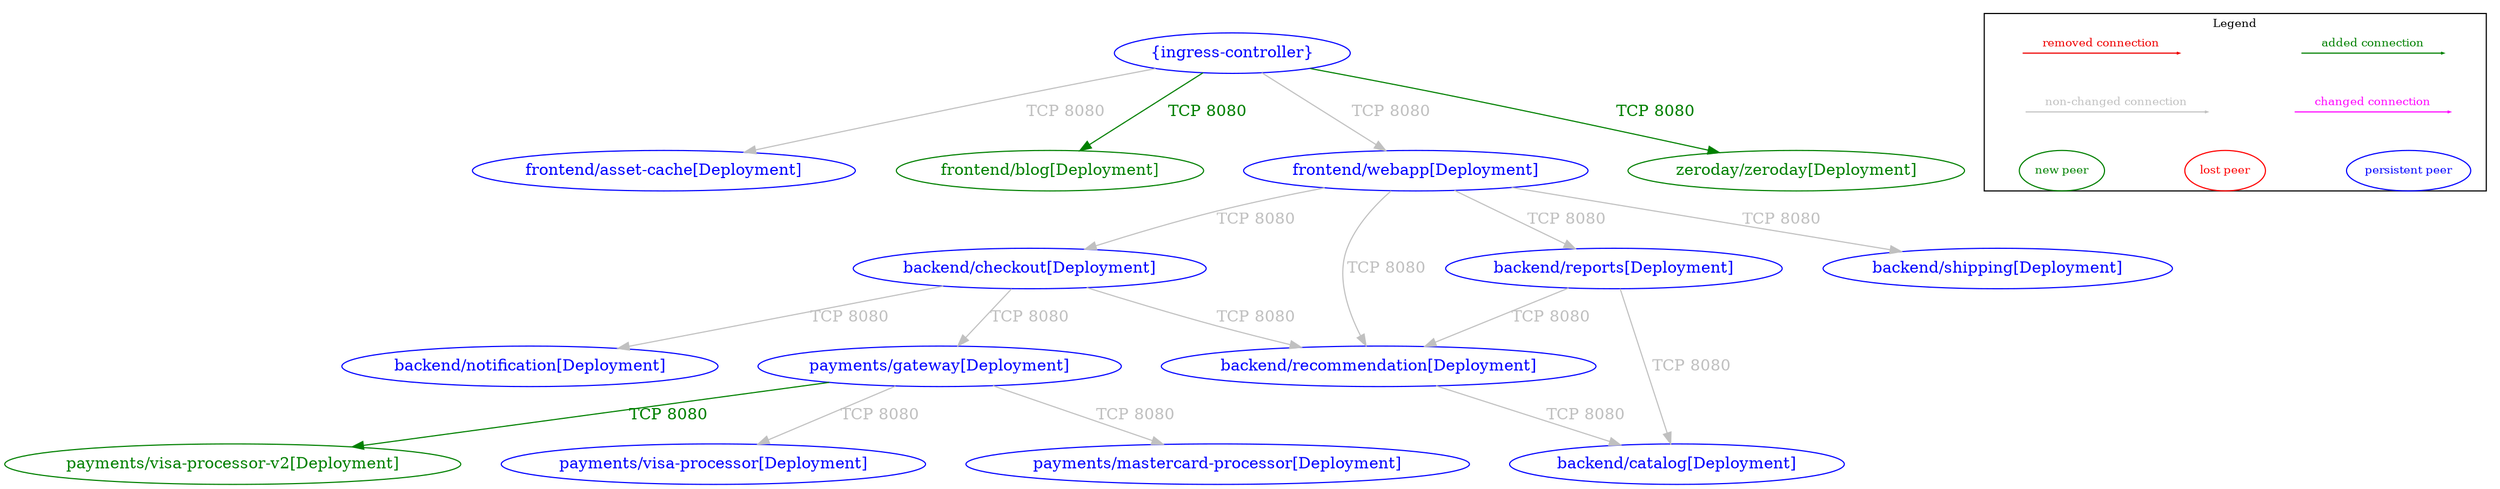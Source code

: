 digraph {
	"backend/catalog[Deployment]" [label="backend/catalog[Deployment]" color="blue" fontcolor="blue"]
	"backend/checkout[Deployment]" [label="backend/checkout[Deployment]" color="blue" fontcolor="blue"]
	"backend/notification[Deployment]" [label="backend/notification[Deployment]" color="blue" fontcolor="blue"]
	"backend/recommendation[Deployment]" [label="backend/recommendation[Deployment]" color="blue" fontcolor="blue"]
	"backend/reports[Deployment]" [label="backend/reports[Deployment]" color="blue" fontcolor="blue"]
	"backend/shipping[Deployment]" [label="backend/shipping[Deployment]" color="blue" fontcolor="blue"]
	"frontend/asset-cache[Deployment]" [label="frontend/asset-cache[Deployment]" color="blue" fontcolor="blue"]
	"frontend/blog[Deployment]" [label="frontend/blog[Deployment]" color="#008000" fontcolor="#008000"]
	"frontend/webapp[Deployment]" [label="frontend/webapp[Deployment]" color="blue" fontcolor="blue"]
	"payments/gateway[Deployment]" [label="payments/gateway[Deployment]" color="blue" fontcolor="blue"]
	"payments/mastercard-processor[Deployment]" [label="payments/mastercard-processor[Deployment]" color="blue" fontcolor="blue"]
	"payments/visa-processor-v2[Deployment]" [label="payments/visa-processor-v2[Deployment]" color="#008000" fontcolor="#008000"]
	"payments/visa-processor[Deployment]" [label="payments/visa-processor[Deployment]" color="blue" fontcolor="blue"]
	"zeroday/zeroday[Deployment]" [label="zeroday/zeroday[Deployment]" color="#008000" fontcolor="#008000"]
	"{ingress-controller}" [label="{ingress-controller}" color="blue" fontcolor="blue"]
	"backend/checkout[Deployment]" -> "backend/notification[Deployment]" [label="TCP 8080" color="grey" fontcolor="grey"]
	"backend/checkout[Deployment]" -> "backend/recommendation[Deployment]" [label="TCP 8080" color="grey" fontcolor="grey"]
	"backend/checkout[Deployment]" -> "payments/gateway[Deployment]" [label="TCP 8080" color="grey" fontcolor="grey"]
	"backend/recommendation[Deployment]" -> "backend/catalog[Deployment]" [label="TCP 8080" color="grey" fontcolor="grey"]
	"backend/reports[Deployment]" -> "backend/catalog[Deployment]" [label="TCP 8080" color="grey" fontcolor="grey"]
	"backend/reports[Deployment]" -> "backend/recommendation[Deployment]" [label="TCP 8080" color="grey" fontcolor="grey"]
	"frontend/webapp[Deployment]" -> "backend/checkout[Deployment]" [label="TCP 8080" color="grey" fontcolor="grey"]
	"frontend/webapp[Deployment]" -> "backend/recommendation[Deployment]" [label="TCP 8080" color="grey" fontcolor="grey"]
	"frontend/webapp[Deployment]" -> "backend/reports[Deployment]" [label="TCP 8080" color="grey" fontcolor="grey"]
	"frontend/webapp[Deployment]" -> "backend/shipping[Deployment]" [label="TCP 8080" color="grey" fontcolor="grey"]
	"payments/gateway[Deployment]" -> "payments/mastercard-processor[Deployment]" [label="TCP 8080" color="grey" fontcolor="grey"]
	"payments/gateway[Deployment]" -> "payments/visa-processor-v2[Deployment]" [label="TCP 8080" color="#008000" fontcolor="#008000"]
	"payments/gateway[Deployment]" -> "payments/visa-processor[Deployment]" [label="TCP 8080" color="grey" fontcolor="grey"]
	"{ingress-controller}" -> "frontend/asset-cache[Deployment]" [label="TCP 8080" color="grey" fontcolor="grey"]
	"{ingress-controller}" -> "frontend/blog[Deployment]" [label="TCP 8080" color="#008000" fontcolor="#008000"]
	"{ingress-controller}" -> "frontend/webapp[Deployment]" [label="TCP 8080" color="grey" fontcolor="grey"]
	"{ingress-controller}" -> "zeroday/zeroday[Deployment]" [label="TCP 8080" color="#008000" fontcolor="#008000"]
	nodesep=0.5
	subgraph cluster_legend {
		label="Legend"
		fontsize = 10
		margin=0
		a [style=invis height=0 width=0]
		b [style=invis height=0 width=0]
		c [style=invis height=0 width=0]
		d [style=invis height=0 width=0]
		e [style=invis height=0 width=0]
		f [style=invis height=0 width=0]
		g [style=invis height=0 width=0]
		h [style=invis height=0 width=0]
		{rank=source a b c d}
		{rank=same e f g h}
		a -> b [label="added connection", color="#008000" fontcolor="#008000" fontsize = 10 arrowsize=0.2]
		c -> d [label="removed connection", color="red2" fontcolor="red2" fontsize = 10 arrowsize=0.2]
		e -> f [label="changed connection", color="magenta" fontcolor="magenta" fontsize = 10 arrowsize=0.2]
		g -> h [label="non-changed connection", color="grey" fontcolor="grey" fontsize = 10 arrowsize=0.2]
		np [label="new peer" color="#008000" fontcolor="#008000" fontsize = 10]
		lp [label="lost peer" color="red" fontcolor="red" fontsize = 10]
		pp [label="persistent peer" color="blue" fontcolor="blue" fontsize = 10]
		{rank=sink np lp pp}
		np->lp [style=invis]
		lp->pp [style=invis]
	}
}